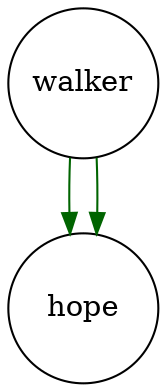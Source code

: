 digraph fullagr_walker_hope { 
 K=0.6 
 walker -> { hope } [color="darkgreen", arrowhead="normal", penwidth=1, href="#492"]; 
 walker -> { hope } [color="darkgreen", arrowhead="normal", penwidth=1, href="#570"]; 
 "walker" [shape="circle", fixedsize="true", height=1, width=1, style="filled", fillcolor="white", href="#walker"]; 
 "hope" [shape="circle", fixedsize="true", height=1, width=1, style="filled", fillcolor="white", href="#hope"]; 

}